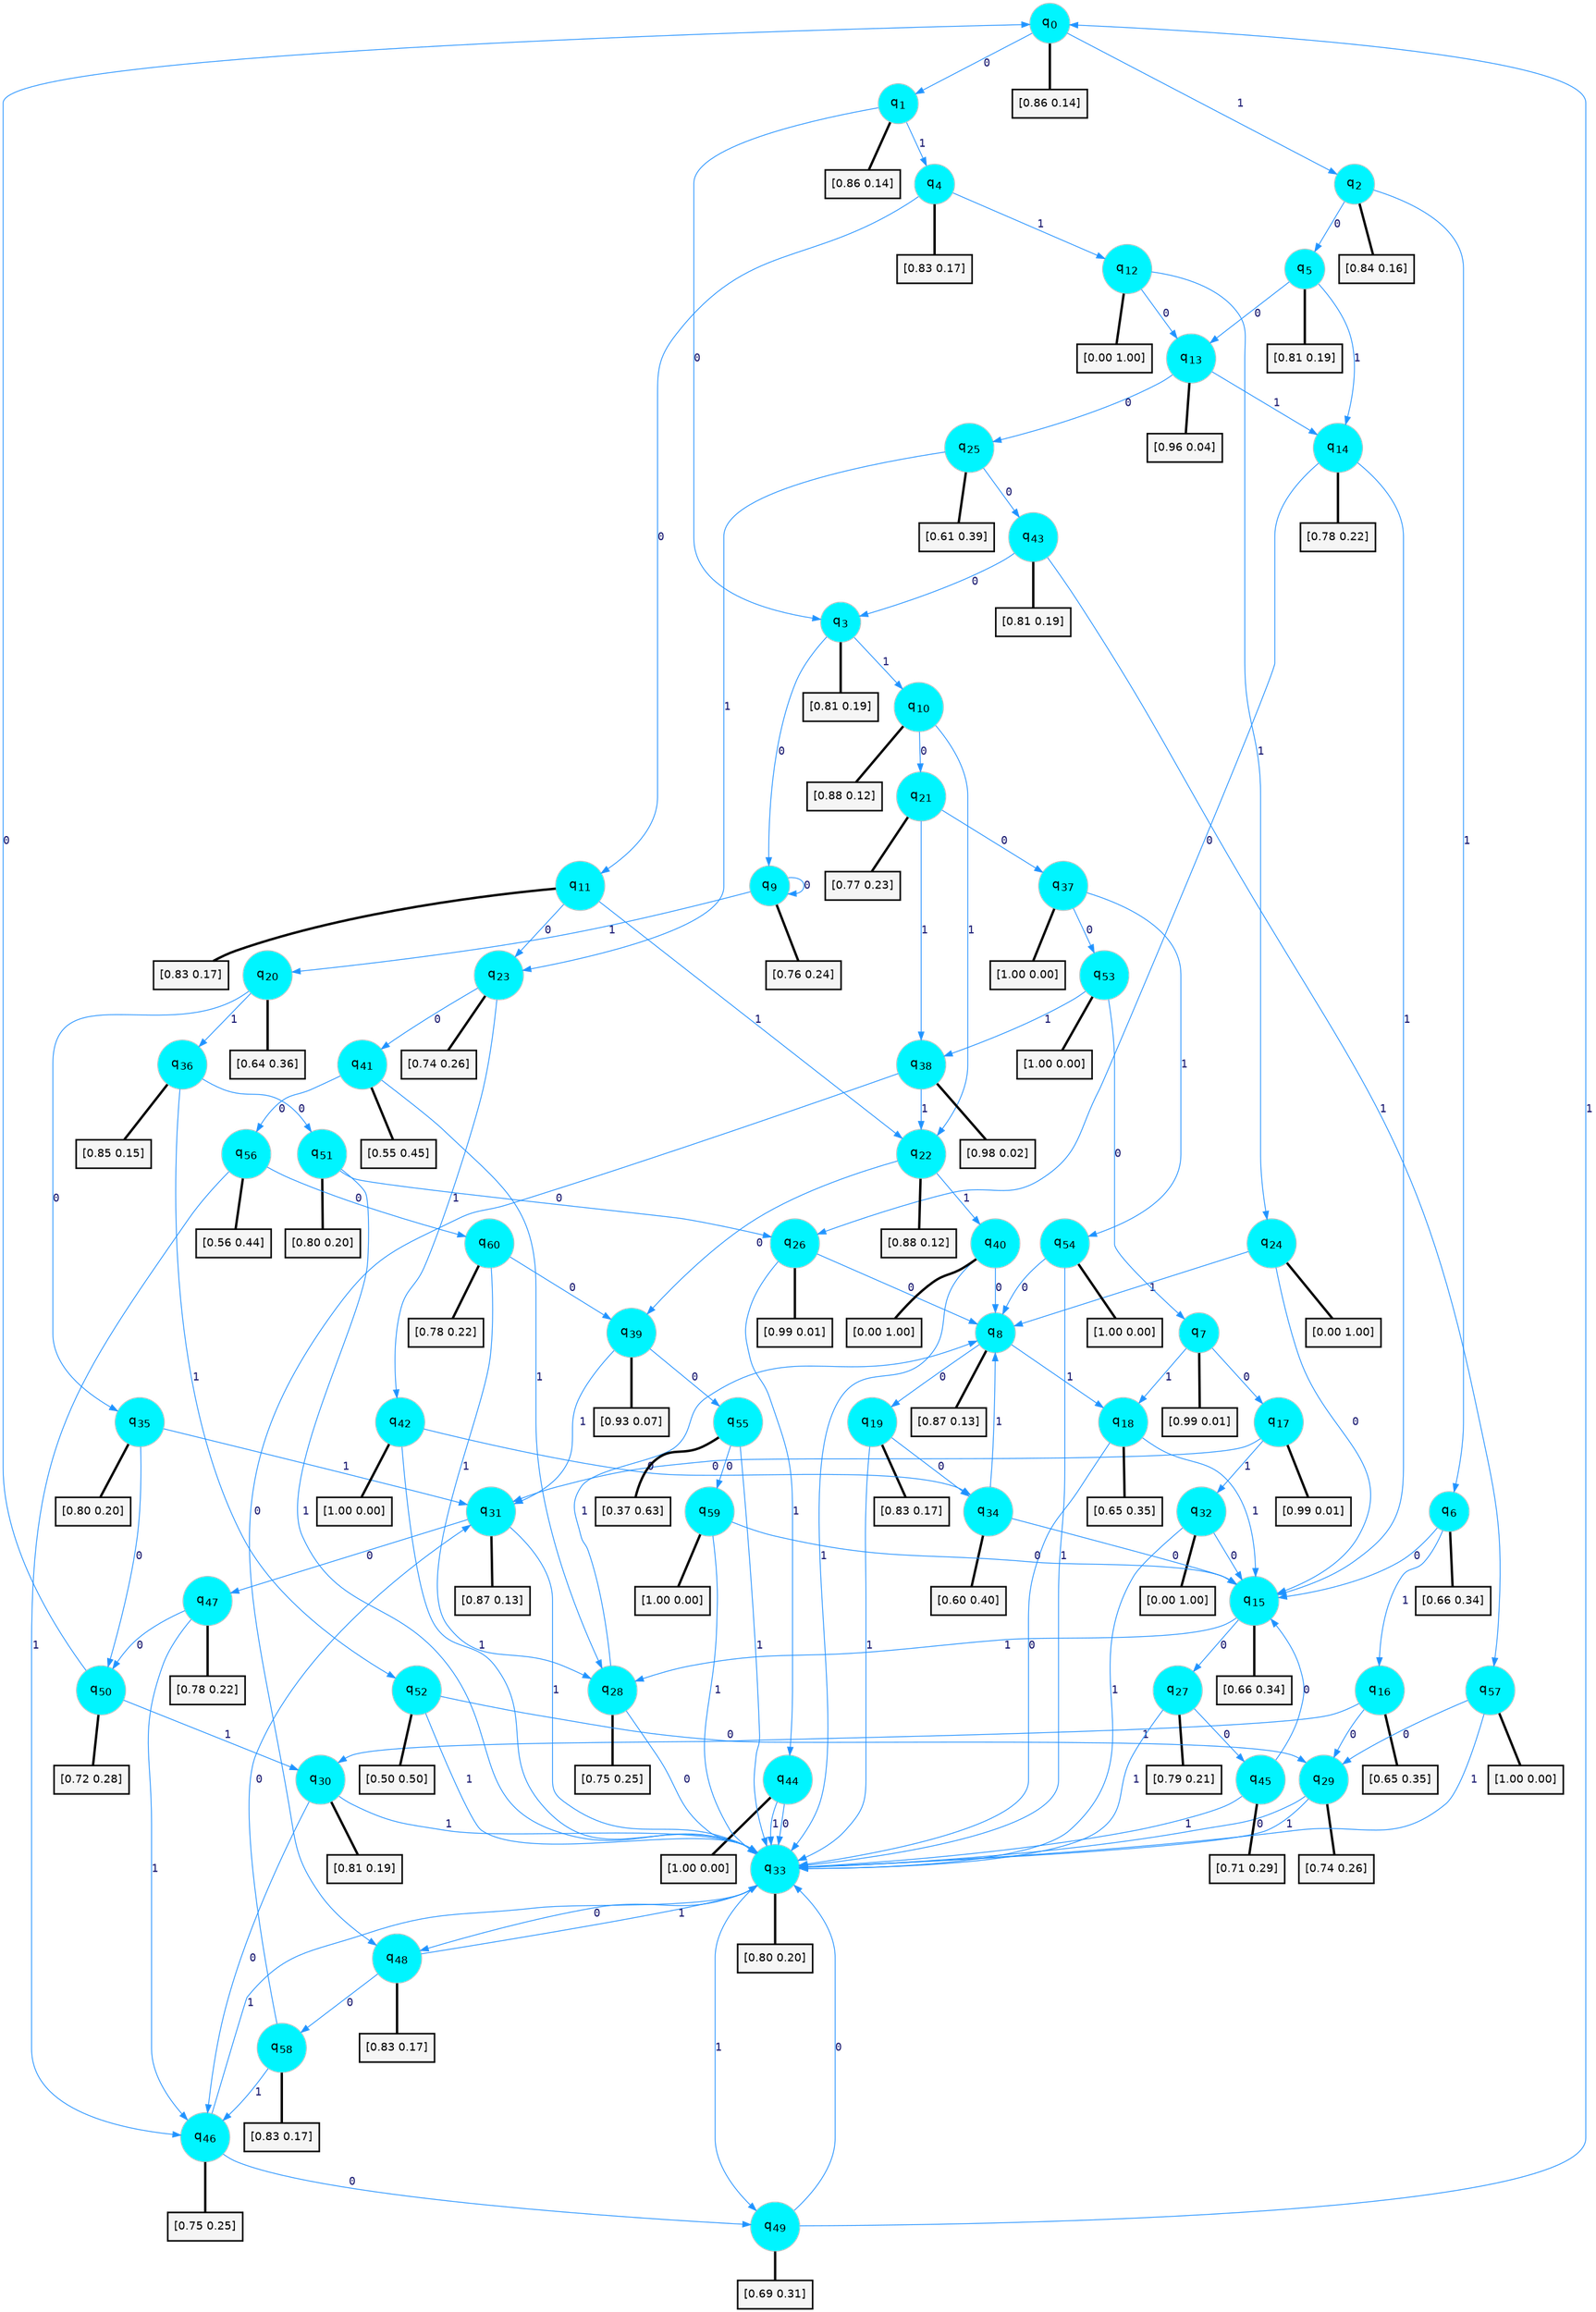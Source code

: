 digraph G {
graph [
bgcolor=transparent, dpi=300, rankdir=TD, size="40,25"];
node [
color=gray, fillcolor=turquoise1, fontcolor=black, fontname=Helvetica, fontsize=16, fontweight=bold, shape=circle, style=filled];
edge [
arrowsize=1, color=dodgerblue1, fontcolor=midnightblue, fontname=courier, fontweight=bold, penwidth=1, style=solid, weight=20];
0[label=<q<SUB>0</SUB>>];
1[label=<q<SUB>1</SUB>>];
2[label=<q<SUB>2</SUB>>];
3[label=<q<SUB>3</SUB>>];
4[label=<q<SUB>4</SUB>>];
5[label=<q<SUB>5</SUB>>];
6[label=<q<SUB>6</SUB>>];
7[label=<q<SUB>7</SUB>>];
8[label=<q<SUB>8</SUB>>];
9[label=<q<SUB>9</SUB>>];
10[label=<q<SUB>10</SUB>>];
11[label=<q<SUB>11</SUB>>];
12[label=<q<SUB>12</SUB>>];
13[label=<q<SUB>13</SUB>>];
14[label=<q<SUB>14</SUB>>];
15[label=<q<SUB>15</SUB>>];
16[label=<q<SUB>16</SUB>>];
17[label=<q<SUB>17</SUB>>];
18[label=<q<SUB>18</SUB>>];
19[label=<q<SUB>19</SUB>>];
20[label=<q<SUB>20</SUB>>];
21[label=<q<SUB>21</SUB>>];
22[label=<q<SUB>22</SUB>>];
23[label=<q<SUB>23</SUB>>];
24[label=<q<SUB>24</SUB>>];
25[label=<q<SUB>25</SUB>>];
26[label=<q<SUB>26</SUB>>];
27[label=<q<SUB>27</SUB>>];
28[label=<q<SUB>28</SUB>>];
29[label=<q<SUB>29</SUB>>];
30[label=<q<SUB>30</SUB>>];
31[label=<q<SUB>31</SUB>>];
32[label=<q<SUB>32</SUB>>];
33[label=<q<SUB>33</SUB>>];
34[label=<q<SUB>34</SUB>>];
35[label=<q<SUB>35</SUB>>];
36[label=<q<SUB>36</SUB>>];
37[label=<q<SUB>37</SUB>>];
38[label=<q<SUB>38</SUB>>];
39[label=<q<SUB>39</SUB>>];
40[label=<q<SUB>40</SUB>>];
41[label=<q<SUB>41</SUB>>];
42[label=<q<SUB>42</SUB>>];
43[label=<q<SUB>43</SUB>>];
44[label=<q<SUB>44</SUB>>];
45[label=<q<SUB>45</SUB>>];
46[label=<q<SUB>46</SUB>>];
47[label=<q<SUB>47</SUB>>];
48[label=<q<SUB>48</SUB>>];
49[label=<q<SUB>49</SUB>>];
50[label=<q<SUB>50</SUB>>];
51[label=<q<SUB>51</SUB>>];
52[label=<q<SUB>52</SUB>>];
53[label=<q<SUB>53</SUB>>];
54[label=<q<SUB>54</SUB>>];
55[label=<q<SUB>55</SUB>>];
56[label=<q<SUB>56</SUB>>];
57[label=<q<SUB>57</SUB>>];
58[label=<q<SUB>58</SUB>>];
59[label=<q<SUB>59</SUB>>];
60[label=<q<SUB>60</SUB>>];
61[label="[0.86 0.14]", shape=box,fontcolor=black, fontname=Helvetica, fontsize=14, penwidth=2, fillcolor=whitesmoke,color=black];
62[label="[0.86 0.14]", shape=box,fontcolor=black, fontname=Helvetica, fontsize=14, penwidth=2, fillcolor=whitesmoke,color=black];
63[label="[0.84 0.16]", shape=box,fontcolor=black, fontname=Helvetica, fontsize=14, penwidth=2, fillcolor=whitesmoke,color=black];
64[label="[0.81 0.19]", shape=box,fontcolor=black, fontname=Helvetica, fontsize=14, penwidth=2, fillcolor=whitesmoke,color=black];
65[label="[0.83 0.17]", shape=box,fontcolor=black, fontname=Helvetica, fontsize=14, penwidth=2, fillcolor=whitesmoke,color=black];
66[label="[0.81 0.19]", shape=box,fontcolor=black, fontname=Helvetica, fontsize=14, penwidth=2, fillcolor=whitesmoke,color=black];
67[label="[0.66 0.34]", shape=box,fontcolor=black, fontname=Helvetica, fontsize=14, penwidth=2, fillcolor=whitesmoke,color=black];
68[label="[0.99 0.01]", shape=box,fontcolor=black, fontname=Helvetica, fontsize=14, penwidth=2, fillcolor=whitesmoke,color=black];
69[label="[0.87 0.13]", shape=box,fontcolor=black, fontname=Helvetica, fontsize=14, penwidth=2, fillcolor=whitesmoke,color=black];
70[label="[0.76 0.24]", shape=box,fontcolor=black, fontname=Helvetica, fontsize=14, penwidth=2, fillcolor=whitesmoke,color=black];
71[label="[0.88 0.12]", shape=box,fontcolor=black, fontname=Helvetica, fontsize=14, penwidth=2, fillcolor=whitesmoke,color=black];
72[label="[0.83 0.17]", shape=box,fontcolor=black, fontname=Helvetica, fontsize=14, penwidth=2, fillcolor=whitesmoke,color=black];
73[label="[0.00 1.00]", shape=box,fontcolor=black, fontname=Helvetica, fontsize=14, penwidth=2, fillcolor=whitesmoke,color=black];
74[label="[0.96 0.04]", shape=box,fontcolor=black, fontname=Helvetica, fontsize=14, penwidth=2, fillcolor=whitesmoke,color=black];
75[label="[0.78 0.22]", shape=box,fontcolor=black, fontname=Helvetica, fontsize=14, penwidth=2, fillcolor=whitesmoke,color=black];
76[label="[0.66 0.34]", shape=box,fontcolor=black, fontname=Helvetica, fontsize=14, penwidth=2, fillcolor=whitesmoke,color=black];
77[label="[0.65 0.35]", shape=box,fontcolor=black, fontname=Helvetica, fontsize=14, penwidth=2, fillcolor=whitesmoke,color=black];
78[label="[0.99 0.01]", shape=box,fontcolor=black, fontname=Helvetica, fontsize=14, penwidth=2, fillcolor=whitesmoke,color=black];
79[label="[0.65 0.35]", shape=box,fontcolor=black, fontname=Helvetica, fontsize=14, penwidth=2, fillcolor=whitesmoke,color=black];
80[label="[0.83 0.17]", shape=box,fontcolor=black, fontname=Helvetica, fontsize=14, penwidth=2, fillcolor=whitesmoke,color=black];
81[label="[0.64 0.36]", shape=box,fontcolor=black, fontname=Helvetica, fontsize=14, penwidth=2, fillcolor=whitesmoke,color=black];
82[label="[0.77 0.23]", shape=box,fontcolor=black, fontname=Helvetica, fontsize=14, penwidth=2, fillcolor=whitesmoke,color=black];
83[label="[0.88 0.12]", shape=box,fontcolor=black, fontname=Helvetica, fontsize=14, penwidth=2, fillcolor=whitesmoke,color=black];
84[label="[0.74 0.26]", shape=box,fontcolor=black, fontname=Helvetica, fontsize=14, penwidth=2, fillcolor=whitesmoke,color=black];
85[label="[0.00 1.00]", shape=box,fontcolor=black, fontname=Helvetica, fontsize=14, penwidth=2, fillcolor=whitesmoke,color=black];
86[label="[0.61 0.39]", shape=box,fontcolor=black, fontname=Helvetica, fontsize=14, penwidth=2, fillcolor=whitesmoke,color=black];
87[label="[0.99 0.01]", shape=box,fontcolor=black, fontname=Helvetica, fontsize=14, penwidth=2, fillcolor=whitesmoke,color=black];
88[label="[0.79 0.21]", shape=box,fontcolor=black, fontname=Helvetica, fontsize=14, penwidth=2, fillcolor=whitesmoke,color=black];
89[label="[0.75 0.25]", shape=box,fontcolor=black, fontname=Helvetica, fontsize=14, penwidth=2, fillcolor=whitesmoke,color=black];
90[label="[0.74 0.26]", shape=box,fontcolor=black, fontname=Helvetica, fontsize=14, penwidth=2, fillcolor=whitesmoke,color=black];
91[label="[0.81 0.19]", shape=box,fontcolor=black, fontname=Helvetica, fontsize=14, penwidth=2, fillcolor=whitesmoke,color=black];
92[label="[0.87 0.13]", shape=box,fontcolor=black, fontname=Helvetica, fontsize=14, penwidth=2, fillcolor=whitesmoke,color=black];
93[label="[0.00 1.00]", shape=box,fontcolor=black, fontname=Helvetica, fontsize=14, penwidth=2, fillcolor=whitesmoke,color=black];
94[label="[0.80 0.20]", shape=box,fontcolor=black, fontname=Helvetica, fontsize=14, penwidth=2, fillcolor=whitesmoke,color=black];
95[label="[0.60 0.40]", shape=box,fontcolor=black, fontname=Helvetica, fontsize=14, penwidth=2, fillcolor=whitesmoke,color=black];
96[label="[0.80 0.20]", shape=box,fontcolor=black, fontname=Helvetica, fontsize=14, penwidth=2, fillcolor=whitesmoke,color=black];
97[label="[0.85 0.15]", shape=box,fontcolor=black, fontname=Helvetica, fontsize=14, penwidth=2, fillcolor=whitesmoke,color=black];
98[label="[1.00 0.00]", shape=box,fontcolor=black, fontname=Helvetica, fontsize=14, penwidth=2, fillcolor=whitesmoke,color=black];
99[label="[0.98 0.02]", shape=box,fontcolor=black, fontname=Helvetica, fontsize=14, penwidth=2, fillcolor=whitesmoke,color=black];
100[label="[0.93 0.07]", shape=box,fontcolor=black, fontname=Helvetica, fontsize=14, penwidth=2, fillcolor=whitesmoke,color=black];
101[label="[0.00 1.00]", shape=box,fontcolor=black, fontname=Helvetica, fontsize=14, penwidth=2, fillcolor=whitesmoke,color=black];
102[label="[0.55 0.45]", shape=box,fontcolor=black, fontname=Helvetica, fontsize=14, penwidth=2, fillcolor=whitesmoke,color=black];
103[label="[1.00 0.00]", shape=box,fontcolor=black, fontname=Helvetica, fontsize=14, penwidth=2, fillcolor=whitesmoke,color=black];
104[label="[0.81 0.19]", shape=box,fontcolor=black, fontname=Helvetica, fontsize=14, penwidth=2, fillcolor=whitesmoke,color=black];
105[label="[1.00 0.00]", shape=box,fontcolor=black, fontname=Helvetica, fontsize=14, penwidth=2, fillcolor=whitesmoke,color=black];
106[label="[0.71 0.29]", shape=box,fontcolor=black, fontname=Helvetica, fontsize=14, penwidth=2, fillcolor=whitesmoke,color=black];
107[label="[0.75 0.25]", shape=box,fontcolor=black, fontname=Helvetica, fontsize=14, penwidth=2, fillcolor=whitesmoke,color=black];
108[label="[0.78 0.22]", shape=box,fontcolor=black, fontname=Helvetica, fontsize=14, penwidth=2, fillcolor=whitesmoke,color=black];
109[label="[0.83 0.17]", shape=box,fontcolor=black, fontname=Helvetica, fontsize=14, penwidth=2, fillcolor=whitesmoke,color=black];
110[label="[0.69 0.31]", shape=box,fontcolor=black, fontname=Helvetica, fontsize=14, penwidth=2, fillcolor=whitesmoke,color=black];
111[label="[0.72 0.28]", shape=box,fontcolor=black, fontname=Helvetica, fontsize=14, penwidth=2, fillcolor=whitesmoke,color=black];
112[label="[0.80 0.20]", shape=box,fontcolor=black, fontname=Helvetica, fontsize=14, penwidth=2, fillcolor=whitesmoke,color=black];
113[label="[0.50 0.50]", shape=box,fontcolor=black, fontname=Helvetica, fontsize=14, penwidth=2, fillcolor=whitesmoke,color=black];
114[label="[1.00 0.00]", shape=box,fontcolor=black, fontname=Helvetica, fontsize=14, penwidth=2, fillcolor=whitesmoke,color=black];
115[label="[1.00 0.00]", shape=box,fontcolor=black, fontname=Helvetica, fontsize=14, penwidth=2, fillcolor=whitesmoke,color=black];
116[label="[0.37 0.63]", shape=box,fontcolor=black, fontname=Helvetica, fontsize=14, penwidth=2, fillcolor=whitesmoke,color=black];
117[label="[0.56 0.44]", shape=box,fontcolor=black, fontname=Helvetica, fontsize=14, penwidth=2, fillcolor=whitesmoke,color=black];
118[label="[1.00 0.00]", shape=box,fontcolor=black, fontname=Helvetica, fontsize=14, penwidth=2, fillcolor=whitesmoke,color=black];
119[label="[0.83 0.17]", shape=box,fontcolor=black, fontname=Helvetica, fontsize=14, penwidth=2, fillcolor=whitesmoke,color=black];
120[label="[1.00 0.00]", shape=box,fontcolor=black, fontname=Helvetica, fontsize=14, penwidth=2, fillcolor=whitesmoke,color=black];
121[label="[0.78 0.22]", shape=box,fontcolor=black, fontname=Helvetica, fontsize=14, penwidth=2, fillcolor=whitesmoke,color=black];
0->1 [label=0];
0->2 [label=1];
0->61 [arrowhead=none, penwidth=3,color=black];
1->3 [label=0];
1->4 [label=1];
1->62 [arrowhead=none, penwidth=3,color=black];
2->5 [label=0];
2->6 [label=1];
2->63 [arrowhead=none, penwidth=3,color=black];
3->9 [label=0];
3->10 [label=1];
3->64 [arrowhead=none, penwidth=3,color=black];
4->11 [label=0];
4->12 [label=1];
4->65 [arrowhead=none, penwidth=3,color=black];
5->13 [label=0];
5->14 [label=1];
5->66 [arrowhead=none, penwidth=3,color=black];
6->15 [label=0];
6->16 [label=1];
6->67 [arrowhead=none, penwidth=3,color=black];
7->17 [label=0];
7->18 [label=1];
7->68 [arrowhead=none, penwidth=3,color=black];
8->19 [label=0];
8->18 [label=1];
8->69 [arrowhead=none, penwidth=3,color=black];
9->9 [label=0];
9->20 [label=1];
9->70 [arrowhead=none, penwidth=3,color=black];
10->21 [label=0];
10->22 [label=1];
10->71 [arrowhead=none, penwidth=3,color=black];
11->23 [label=0];
11->22 [label=1];
11->72 [arrowhead=none, penwidth=3,color=black];
12->13 [label=0];
12->24 [label=1];
12->73 [arrowhead=none, penwidth=3,color=black];
13->25 [label=0];
13->14 [label=1];
13->74 [arrowhead=none, penwidth=3,color=black];
14->26 [label=0];
14->15 [label=1];
14->75 [arrowhead=none, penwidth=3,color=black];
15->27 [label=0];
15->28 [label=1];
15->76 [arrowhead=none, penwidth=3,color=black];
16->29 [label=0];
16->30 [label=1];
16->77 [arrowhead=none, penwidth=3,color=black];
17->31 [label=0];
17->32 [label=1];
17->78 [arrowhead=none, penwidth=3,color=black];
18->33 [label=0];
18->15 [label=1];
18->79 [arrowhead=none, penwidth=3,color=black];
19->34 [label=0];
19->33 [label=1];
19->80 [arrowhead=none, penwidth=3,color=black];
20->35 [label=0];
20->36 [label=1];
20->81 [arrowhead=none, penwidth=3,color=black];
21->37 [label=0];
21->38 [label=1];
21->82 [arrowhead=none, penwidth=3,color=black];
22->39 [label=0];
22->40 [label=1];
22->83 [arrowhead=none, penwidth=3,color=black];
23->41 [label=0];
23->42 [label=1];
23->84 [arrowhead=none, penwidth=3,color=black];
24->15 [label=0];
24->8 [label=1];
24->85 [arrowhead=none, penwidth=3,color=black];
25->43 [label=0];
25->23 [label=1];
25->86 [arrowhead=none, penwidth=3,color=black];
26->8 [label=0];
26->44 [label=1];
26->87 [arrowhead=none, penwidth=3,color=black];
27->45 [label=0];
27->33 [label=1];
27->88 [arrowhead=none, penwidth=3,color=black];
28->33 [label=0];
28->8 [label=1];
28->89 [arrowhead=none, penwidth=3,color=black];
29->33 [label=0];
29->33 [label=1];
29->90 [arrowhead=none, penwidth=3,color=black];
30->46 [label=0];
30->33 [label=1];
30->91 [arrowhead=none, penwidth=3,color=black];
31->47 [label=0];
31->33 [label=1];
31->92 [arrowhead=none, penwidth=3,color=black];
32->15 [label=0];
32->33 [label=1];
32->93 [arrowhead=none, penwidth=3,color=black];
33->48 [label=0];
33->49 [label=1];
33->94 [arrowhead=none, penwidth=3,color=black];
34->15 [label=0];
34->8 [label=1];
34->95 [arrowhead=none, penwidth=3,color=black];
35->50 [label=0];
35->31 [label=1];
35->96 [arrowhead=none, penwidth=3,color=black];
36->51 [label=0];
36->52 [label=1];
36->97 [arrowhead=none, penwidth=3,color=black];
37->53 [label=0];
37->54 [label=1];
37->98 [arrowhead=none, penwidth=3,color=black];
38->48 [label=0];
38->22 [label=1];
38->99 [arrowhead=none, penwidth=3,color=black];
39->55 [label=0];
39->31 [label=1];
39->100 [arrowhead=none, penwidth=3,color=black];
40->8 [label=0];
40->33 [label=1];
40->101 [arrowhead=none, penwidth=3,color=black];
41->56 [label=0];
41->28 [label=1];
41->102 [arrowhead=none, penwidth=3,color=black];
42->34 [label=0];
42->33 [label=1];
42->103 [arrowhead=none, penwidth=3,color=black];
43->3 [label=0];
43->57 [label=1];
43->104 [arrowhead=none, penwidth=3,color=black];
44->33 [label=0];
44->33 [label=1];
44->105 [arrowhead=none, penwidth=3,color=black];
45->15 [label=0];
45->33 [label=1];
45->106 [arrowhead=none, penwidth=3,color=black];
46->49 [label=0];
46->33 [label=1];
46->107 [arrowhead=none, penwidth=3,color=black];
47->50 [label=0];
47->46 [label=1];
47->108 [arrowhead=none, penwidth=3,color=black];
48->58 [label=0];
48->33 [label=1];
48->109 [arrowhead=none, penwidth=3,color=black];
49->33 [label=0];
49->0 [label=1];
49->110 [arrowhead=none, penwidth=3,color=black];
50->0 [label=0];
50->30 [label=1];
50->111 [arrowhead=none, penwidth=3,color=black];
51->26 [label=0];
51->33 [label=1];
51->112 [arrowhead=none, penwidth=3,color=black];
52->29 [label=0];
52->33 [label=1];
52->113 [arrowhead=none, penwidth=3,color=black];
53->7 [label=0];
53->38 [label=1];
53->114 [arrowhead=none, penwidth=3,color=black];
54->8 [label=0];
54->33 [label=1];
54->115 [arrowhead=none, penwidth=3,color=black];
55->59 [label=0];
55->33 [label=1];
55->116 [arrowhead=none, penwidth=3,color=black];
56->60 [label=0];
56->46 [label=1];
56->117 [arrowhead=none, penwidth=3,color=black];
57->29 [label=0];
57->33 [label=1];
57->118 [arrowhead=none, penwidth=3,color=black];
58->31 [label=0];
58->46 [label=1];
58->119 [arrowhead=none, penwidth=3,color=black];
59->15 [label=0];
59->33 [label=1];
59->120 [arrowhead=none, penwidth=3,color=black];
60->39 [label=0];
60->28 [label=1];
60->121 [arrowhead=none, penwidth=3,color=black];
}
